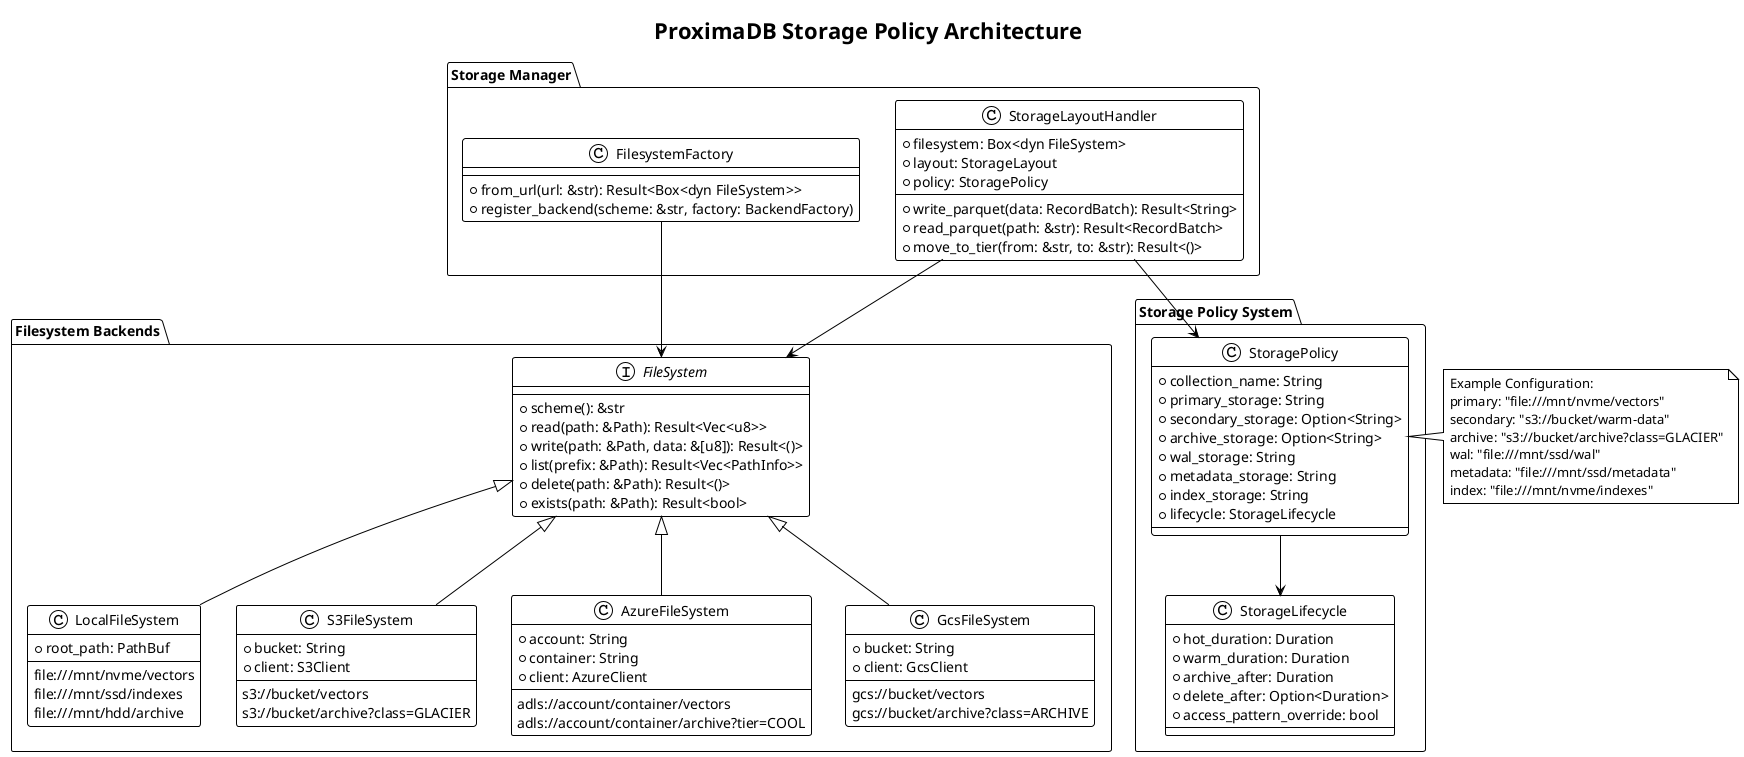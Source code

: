 @startuml
!theme plain
title ProximaDB Storage Policy Architecture

package "Storage Policy System" {
    class StoragePolicy {
        +collection_name: String
        +primary_storage: String
        +secondary_storage: Option<String>
        +archive_storage: Option<String>
        +wal_storage: String
        +metadata_storage: String
        +index_storage: String
        +lifecycle: StorageLifecycle
    }

    class StorageLifecycle {
        +hot_duration: Duration
        +warm_duration: Duration
        +archive_after: Duration
        +delete_after: Option<Duration>
        +access_pattern_override: bool
    }
}

package "Filesystem Backends" {
    interface FileSystem {
        +scheme(): &str
        +read(path: &Path): Result<Vec<u8>>
        +write(path: &Path, data: &[u8]): Result<()>
        +list(prefix: &Path): Result<Vec<PathInfo>>
        +delete(path: &Path): Result<()>
        +exists(path: &Path): Result<bool>
    }

    class LocalFileSystem {
        +root_path: PathBuf
        --
        file:///mnt/nvme/vectors
        file:///mnt/ssd/indexes
        file:///mnt/hdd/archive
    }

    class S3FileSystem {
        +bucket: String
        +client: S3Client
        --
        s3://bucket/vectors
        s3://bucket/archive?class=GLACIER
    }

    class AzureFileSystem {
        +account: String
        +container: String
        +client: AzureClient
        --
        adls://account/container/vectors
        adls://account/container/archive?tier=COOL
    }

    class GcsFileSystem {
        +bucket: String
        +client: GcsClient
        --
        gcs://bucket/vectors
        gcs://bucket/archive?class=ARCHIVE
    }

    FileSystem <|-- LocalFileSystem
    FileSystem <|-- S3FileSystem
    FileSystem <|-- AzureFileSystem
    FileSystem <|-- GcsFileSystem
}

package "Storage Manager" {
    class FilesystemFactory {
        +from_url(url: &str): Result<Box<dyn FileSystem>>
        +register_backend(scheme: &str, factory: BackendFactory)
    }

    class StorageLayoutHandler {
        +filesystem: Box<dyn FileSystem>
        +layout: StorageLayout
        +policy: StoragePolicy
        --
        +write_parquet(data: RecordBatch): Result<String>
        +read_parquet(path: &str): Result<RecordBatch>
        +move_to_tier(from: &str, to: &str): Result<()>
    }
}

StoragePolicy --> StorageLifecycle
StorageLayoutHandler --> StoragePolicy
StorageLayoutHandler --> FileSystem
FilesystemFactory --> FileSystem

note right of StoragePolicy
  Example Configuration:
  primary: "file:///mnt/nvme/vectors"
  secondary: "s3://bucket/warm-data"
  archive: "s3://bucket/archive?class=GLACIER"
  wal: "file:///mnt/ssd/wal"
  metadata: "file:///mnt/ssd/metadata"
  index: "file:///mnt/nvme/indexes"
end note

@enduml